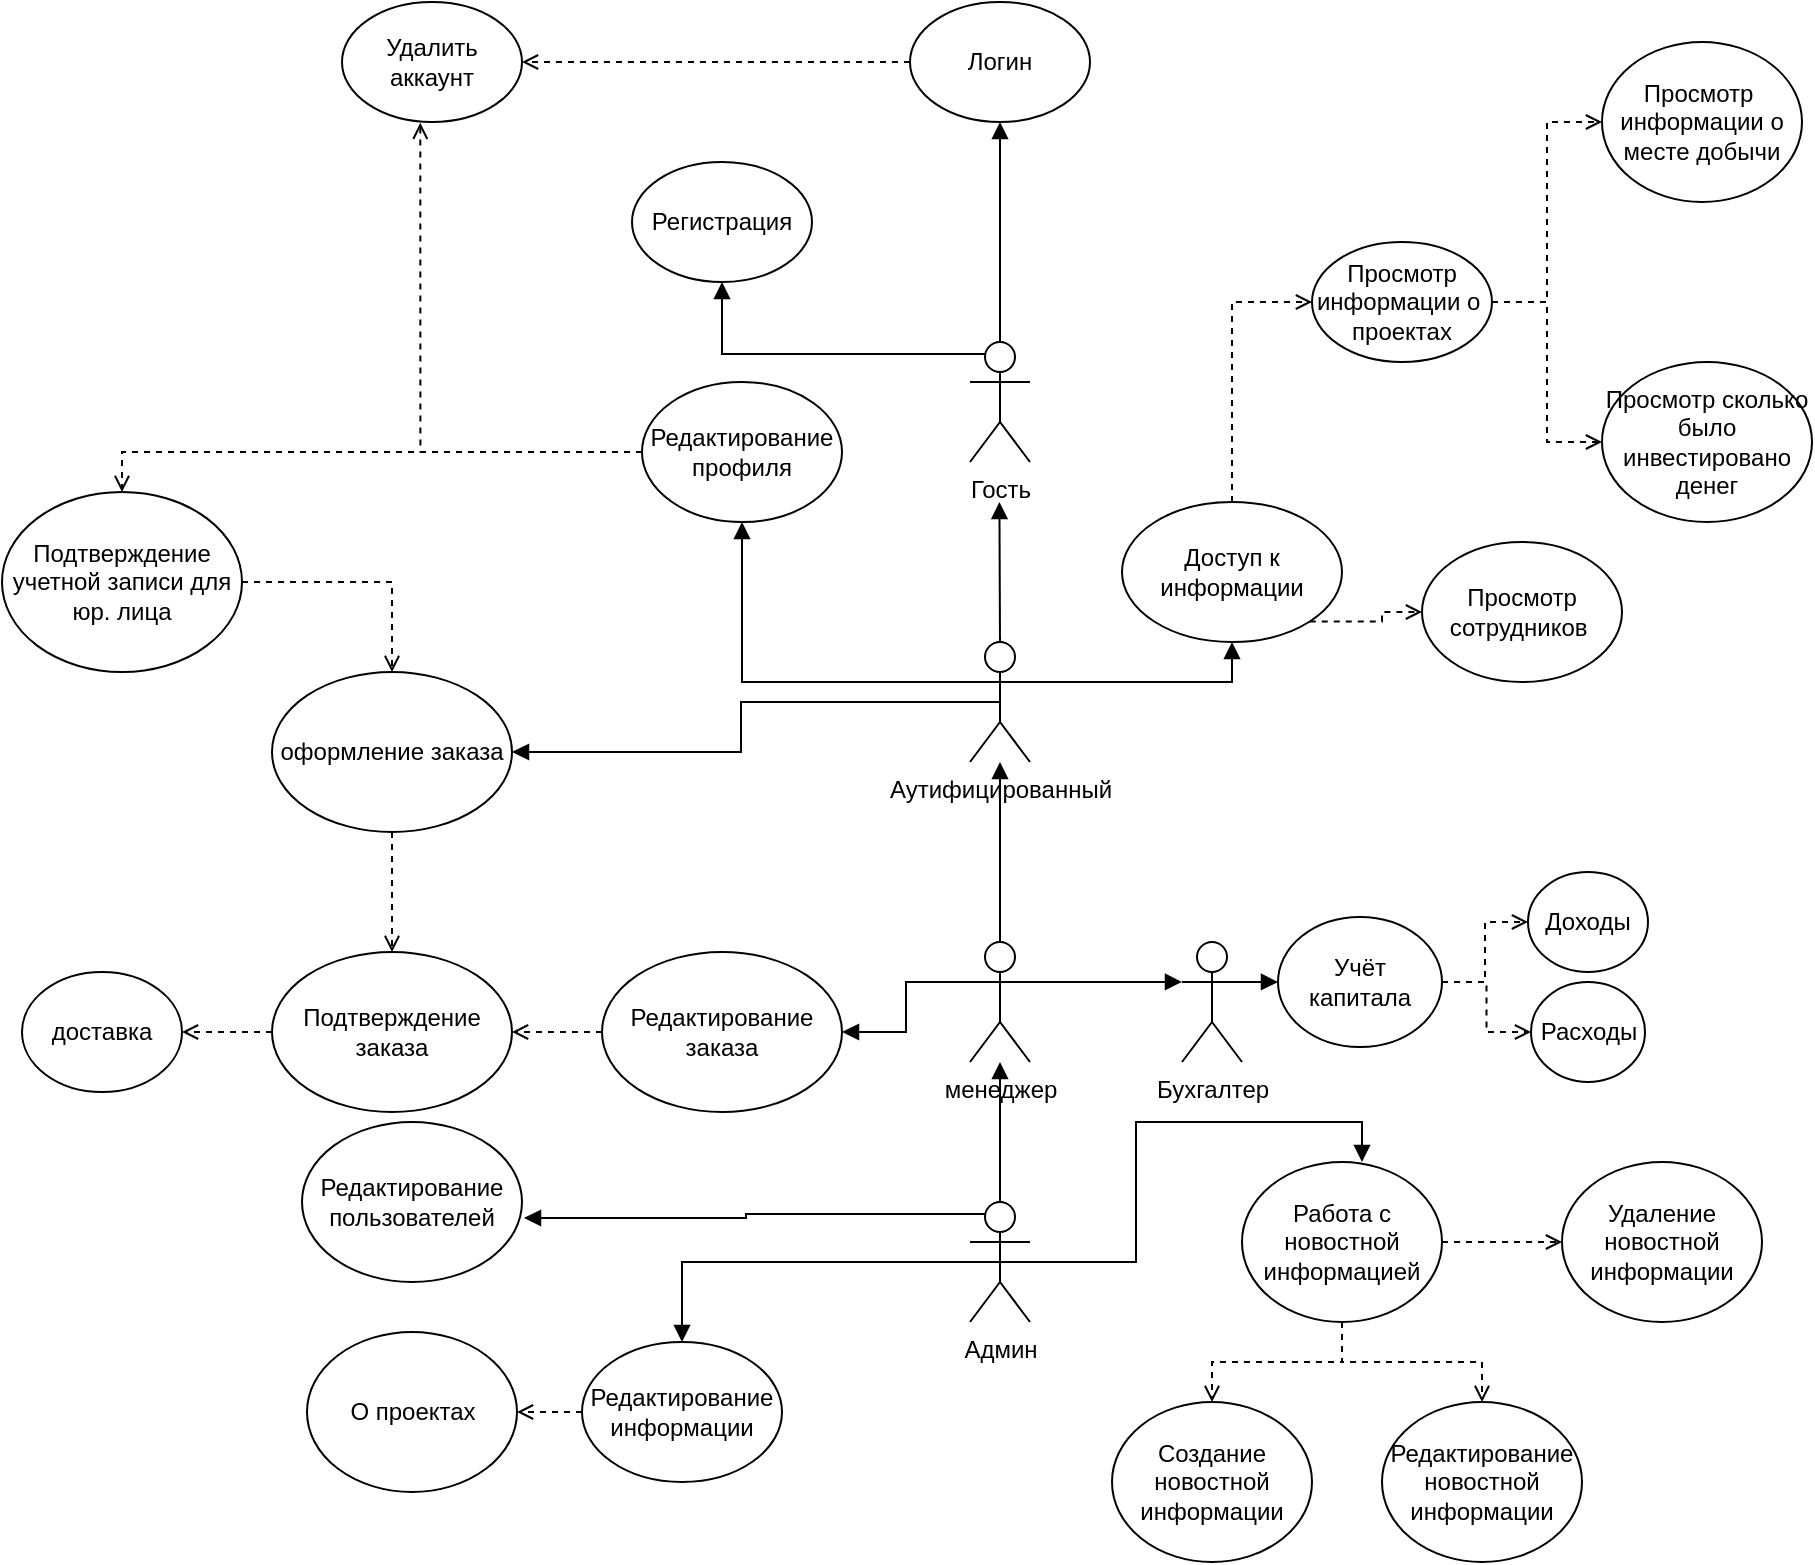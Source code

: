 <mxfile version="21.7.2" type="device">
  <diagram name="Страница — 1" id="PO6SPmyXTiJdLFs5volx">
    <mxGraphModel dx="2261" dy="820" grid="1" gridSize="10" guides="1" tooltips="1" connect="1" arrows="1" fold="1" page="1" pageScale="1" pageWidth="827" pageHeight="1169" math="0" shadow="0">
      <root>
        <mxCell id="0" />
        <mxCell id="1" parent="0" />
        <mxCell id="FY-9RKJ4y2leJSX7ML3P-64" style="edgeStyle=orthogonalEdgeStyle;rounded=0;orthogonalLoop=1;jettySize=auto;html=1;exitX=0.25;exitY=0.1;exitDx=0;exitDy=0;exitPerimeter=0;entryX=1.009;entryY=0.6;entryDx=0;entryDy=0;entryPerimeter=0;endArrow=block;endFill=1;" parent="1" source="FY-9RKJ4y2leJSX7ML3P-1" target="FY-9RKJ4y2leJSX7ML3P-23" edge="1">
          <mxGeometry relative="1" as="geometry" />
        </mxCell>
        <mxCell id="FY-9RKJ4y2leJSX7ML3P-66" style="edgeStyle=orthogonalEdgeStyle;rounded=0;orthogonalLoop=1;jettySize=auto;html=1;exitX=0.5;exitY=0.5;exitDx=0;exitDy=0;exitPerimeter=0;endArrow=block;endFill=1;" parent="1" source="FY-9RKJ4y2leJSX7ML3P-1" target="FY-9RKJ4y2leJSX7ML3P-24" edge="1">
          <mxGeometry relative="1" as="geometry" />
        </mxCell>
        <mxCell id="FY-9RKJ4y2leJSX7ML3P-106" style="edgeStyle=orthogonalEdgeStyle;rounded=0;orthogonalLoop=1;jettySize=auto;html=1;exitX=0.5;exitY=0.5;exitDx=0;exitDy=0;exitPerimeter=0;entryX=0.6;entryY=0;entryDx=0;entryDy=0;entryPerimeter=0;endArrow=block;endFill=1;" parent="1" source="FY-9RKJ4y2leJSX7ML3P-1" target="FY-9RKJ4y2leJSX7ML3P-104" edge="1">
          <mxGeometry relative="1" as="geometry" />
        </mxCell>
        <mxCell id="5EE915ZrAtv3oW8OAAik-12" style="edgeStyle=orthogonalEdgeStyle;rounded=0;orthogonalLoop=1;jettySize=auto;html=1;exitX=0.5;exitY=0;exitDx=0;exitDy=0;exitPerimeter=0;endArrow=block;endFill=1;" parent="1" source="FY-9RKJ4y2leJSX7ML3P-1" target="5EE915ZrAtv3oW8OAAik-7" edge="1">
          <mxGeometry relative="1" as="geometry" />
        </mxCell>
        <mxCell id="FY-9RKJ4y2leJSX7ML3P-1" value="Админ" style="shape=umlActor;verticalLabelPosition=bottom;verticalAlign=top;html=1;outlineConnect=0;" parent="1" vertex="1">
          <mxGeometry x="394" y="750" width="30" height="60" as="geometry" />
        </mxCell>
        <mxCell id="FY-9RKJ4y2leJSX7ML3P-47" style="edgeStyle=orthogonalEdgeStyle;rounded=0;orthogonalLoop=1;jettySize=auto;html=1;exitX=0;exitY=0.333;exitDx=0;exitDy=0;exitPerimeter=0;endArrow=block;endFill=1;" parent="1" source="FY-9RKJ4y2leJSX7ML3P-3" target="FY-9RKJ4y2leJSX7ML3P-21" edge="1">
          <mxGeometry relative="1" as="geometry" />
        </mxCell>
        <mxCell id="FY-9RKJ4y2leJSX7ML3P-56" style="edgeStyle=orthogonalEdgeStyle;rounded=0;orthogonalLoop=1;jettySize=auto;html=1;entryX=0.5;entryY=1;entryDx=0;entryDy=0;exitX=1;exitY=0.333;exitDx=0;exitDy=0;exitPerimeter=0;endArrow=block;endFill=1;" parent="1" source="FY-9RKJ4y2leJSX7ML3P-3" target="FY-9RKJ4y2leJSX7ML3P-55" edge="1">
          <mxGeometry relative="1" as="geometry">
            <mxPoint x="460" y="500" as="sourcePoint" />
          </mxGeometry>
        </mxCell>
        <mxCell id="5EE915ZrAtv3oW8OAAik-2" style="edgeStyle=orthogonalEdgeStyle;rounded=0;orthogonalLoop=1;jettySize=auto;html=1;exitX=0.5;exitY=0.5;exitDx=0;exitDy=0;exitPerimeter=0;entryX=1;entryY=0.5;entryDx=0;entryDy=0;endArrow=block;endFill=1;" parent="1" source="FY-9RKJ4y2leJSX7ML3P-3" target="5EE915ZrAtv3oW8OAAik-1" edge="1">
          <mxGeometry relative="1" as="geometry" />
        </mxCell>
        <mxCell id="FY-9RKJ4y2leJSX7ML3P-3" value="Аутифицированный" style="shape=umlActor;verticalLabelPosition=bottom;verticalAlign=top;html=1;outlineConnect=0;" parent="1" vertex="1">
          <mxGeometry x="394" y="470" width="30" height="60" as="geometry" />
        </mxCell>
        <mxCell id="FY-9RKJ4y2leJSX7ML3P-39" value="" style="edgeStyle=orthogonalEdgeStyle;rounded=0;orthogonalLoop=1;jettySize=auto;html=1;exitX=0.5;exitY=0;exitDx=0;exitDy=0;exitPerimeter=0;endArrow=block;endFill=1;" parent="1" source="FY-9RKJ4y2leJSX7ML3P-7" target="FY-9RKJ4y2leJSX7ML3P-16" edge="1">
          <mxGeometry relative="1" as="geometry">
            <mxPoint x="390" y="340" as="sourcePoint" />
          </mxGeometry>
        </mxCell>
        <mxCell id="FY-9RKJ4y2leJSX7ML3P-40" value="" style="edgeStyle=orthogonalEdgeStyle;rounded=0;orthogonalLoop=1;jettySize=auto;html=1;exitX=0.25;exitY=0.1;exitDx=0;exitDy=0;exitPerimeter=0;endArrow=block;endFill=1;" parent="1" source="FY-9RKJ4y2leJSX7ML3P-7" target="FY-9RKJ4y2leJSX7ML3P-15" edge="1">
          <mxGeometry relative="1" as="geometry" />
        </mxCell>
        <mxCell id="FY-9RKJ4y2leJSX7ML3P-7" value="Гость" style="shape=umlActor;verticalLabelPosition=bottom;verticalAlign=top;html=1;outlineConnect=0;" parent="1" vertex="1">
          <mxGeometry x="394" y="320" width="30" height="60" as="geometry" />
        </mxCell>
        <mxCell id="FY-9RKJ4y2leJSX7ML3P-14" value="" style="endArrow=block;html=1;rounded=0;endFill=1;" parent="1" edge="1">
          <mxGeometry width="50" height="50" relative="1" as="geometry">
            <mxPoint x="409" y="470" as="sourcePoint" />
            <mxPoint x="408.71" y="400" as="targetPoint" />
          </mxGeometry>
        </mxCell>
        <mxCell id="FY-9RKJ4y2leJSX7ML3P-15" value="Регистрация" style="ellipse;whiteSpace=wrap;html=1;" parent="1" vertex="1">
          <mxGeometry x="225" y="230" width="90" height="60" as="geometry" />
        </mxCell>
        <mxCell id="FY-9RKJ4y2leJSX7ML3P-42" value="" style="edgeStyle=orthogonalEdgeStyle;rounded=0;orthogonalLoop=1;jettySize=auto;html=1;dashed=1;endArrow=open;endFill=0;" parent="1" source="FY-9RKJ4y2leJSX7ML3P-16" target="FY-9RKJ4y2leJSX7ML3P-22" edge="1">
          <mxGeometry relative="1" as="geometry" />
        </mxCell>
        <mxCell id="FY-9RKJ4y2leJSX7ML3P-16" value="Логин" style="ellipse;whiteSpace=wrap;html=1;" parent="1" vertex="1">
          <mxGeometry x="364" y="150" width="90" height="60" as="geometry" />
        </mxCell>
        <mxCell id="FY-9RKJ4y2leJSX7ML3P-35" value="" style="edgeStyle=orthogonalEdgeStyle;rounded=0;orthogonalLoop=1;jettySize=auto;html=1;dashed=1;endArrow=open;endFill=0;exitX=0.5;exitY=0;exitDx=0;exitDy=0;entryX=0;entryY=0.5;entryDx=0;entryDy=0;" parent="1" source="FY-9RKJ4y2leJSX7ML3P-55" target="FY-9RKJ4y2leJSX7ML3P-28" edge="1">
          <mxGeometry relative="1" as="geometry">
            <mxPoint x="520" y="240" as="sourcePoint" />
          </mxGeometry>
        </mxCell>
        <mxCell id="FY-9RKJ4y2leJSX7ML3P-20" value="Просмотр сотрудников&amp;nbsp;" style="ellipse;whiteSpace=wrap;html=1;" parent="1" vertex="1">
          <mxGeometry x="620" y="420" width="100" height="70" as="geometry" />
        </mxCell>
        <mxCell id="FY-9RKJ4y2leJSX7ML3P-49" style="edgeStyle=orthogonalEdgeStyle;rounded=0;orthogonalLoop=1;jettySize=auto;html=1;exitX=0;exitY=0.5;exitDx=0;exitDy=0;entryX=0.435;entryY=1.006;entryDx=0;entryDy=0;entryPerimeter=0;dashed=1;endArrow=open;endFill=0;" parent="1" source="FY-9RKJ4y2leJSX7ML3P-21" target="FY-9RKJ4y2leJSX7ML3P-22" edge="1">
          <mxGeometry relative="1" as="geometry" />
        </mxCell>
        <mxCell id="NVNqBUZ8Sz1bivW1bShn-4" style="edgeStyle=orthogonalEdgeStyle;rounded=0;orthogonalLoop=1;jettySize=auto;html=1;exitX=0;exitY=0.5;exitDx=0;exitDy=0;entryX=0.5;entryY=0;entryDx=0;entryDy=0;endArrow=open;endFill=0;dashed=1;" parent="1" source="FY-9RKJ4y2leJSX7ML3P-21" target="FY-9RKJ4y2leJSX7ML3P-84" edge="1">
          <mxGeometry relative="1" as="geometry" />
        </mxCell>
        <mxCell id="FY-9RKJ4y2leJSX7ML3P-21" value="Редактирование профиля" style="ellipse;whiteSpace=wrap;html=1;" parent="1" vertex="1">
          <mxGeometry x="230" y="340" width="100" height="70" as="geometry" />
        </mxCell>
        <mxCell id="FY-9RKJ4y2leJSX7ML3P-22" value="Удалить аккаунт" style="ellipse;whiteSpace=wrap;html=1;" parent="1" vertex="1">
          <mxGeometry x="80" y="150" width="90" height="60" as="geometry" />
        </mxCell>
        <mxCell id="FY-9RKJ4y2leJSX7ML3P-23" value="Редактирование пользователей" style="ellipse;whiteSpace=wrap;html=1;" parent="1" vertex="1">
          <mxGeometry x="60" y="710" width="110" height="80" as="geometry" />
        </mxCell>
        <mxCell id="FY-9RKJ4y2leJSX7ML3P-127" style="edgeStyle=orthogonalEdgeStyle;rounded=0;orthogonalLoop=1;jettySize=auto;html=1;exitX=0;exitY=0.5;exitDx=0;exitDy=0;entryX=1;entryY=0.5;entryDx=0;entryDy=0;dashed=1;endArrow=open;endFill=0;" parent="1" source="FY-9RKJ4y2leJSX7ML3P-24" target="FY-9RKJ4y2leJSX7ML3P-125" edge="1">
          <mxGeometry relative="1" as="geometry" />
        </mxCell>
        <mxCell id="FY-9RKJ4y2leJSX7ML3P-24" value="Редактирование информации" style="ellipse;whiteSpace=wrap;html=1;" parent="1" vertex="1">
          <mxGeometry x="200" y="820" width="100" height="70" as="geometry" />
        </mxCell>
        <mxCell id="NVNqBUZ8Sz1bivW1bShn-3" style="edgeStyle=orthogonalEdgeStyle;rounded=0;orthogonalLoop=1;jettySize=auto;html=1;exitX=1;exitY=0.5;exitDx=0;exitDy=0;dashed=1;endArrow=open;endFill=0;" parent="1" source="FY-9RKJ4y2leJSX7ML3P-28" target="NVNqBUZ8Sz1bivW1bShn-2" edge="1">
          <mxGeometry relative="1" as="geometry" />
        </mxCell>
        <mxCell id="FY-9RKJ4y2leJSX7ML3P-28" value="&lt;div&gt;Просмотр&lt;/div&gt;&lt;div&gt;информации о&amp;nbsp; проектах&lt;/div&gt;" style="ellipse;whiteSpace=wrap;html=1;" parent="1" vertex="1">
          <mxGeometry x="565" y="270" width="90" height="60" as="geometry" />
        </mxCell>
        <mxCell id="FY-9RKJ4y2leJSX7ML3P-61" style="edgeStyle=orthogonalEdgeStyle;rounded=0;orthogonalLoop=1;jettySize=auto;html=1;exitX=1;exitY=0.5;exitDx=0;exitDy=0;entryX=0;entryY=0.5;entryDx=0;entryDy=0;dashed=1;endArrow=open;endFill=0;" parent="1" source="FY-9RKJ4y2leJSX7ML3P-28" target="FY-9RKJ4y2leJSX7ML3P-59" edge="1">
          <mxGeometry relative="1" as="geometry" />
        </mxCell>
        <mxCell id="NVNqBUZ8Sz1bivW1bShn-1" style="edgeStyle=orthogonalEdgeStyle;rounded=0;orthogonalLoop=1;jettySize=auto;html=1;exitX=1;exitY=1;exitDx=0;exitDy=0;entryX=0;entryY=0.5;entryDx=0;entryDy=0;endArrow=open;endFill=0;dashed=1;" parent="1" source="FY-9RKJ4y2leJSX7ML3P-55" target="FY-9RKJ4y2leJSX7ML3P-20" edge="1">
          <mxGeometry relative="1" as="geometry" />
        </mxCell>
        <mxCell id="FY-9RKJ4y2leJSX7ML3P-55" value="Доступ к информации" style="ellipse;whiteSpace=wrap;html=1;" parent="1" vertex="1">
          <mxGeometry x="470" y="400" width="110" height="70" as="geometry" />
        </mxCell>
        <mxCell id="FY-9RKJ4y2leJSX7ML3P-59" value="Просмотр&amp;nbsp; информации о месте добычи" style="ellipse;whiteSpace=wrap;html=1;" parent="1" vertex="1">
          <mxGeometry x="710" y="170" width="100" height="80" as="geometry" />
        </mxCell>
        <mxCell id="FY-9RKJ4y2leJSX7ML3P-81" value="Создание новостной информации" style="ellipse;whiteSpace=wrap;html=1;" parent="1" vertex="1">
          <mxGeometry x="465" y="850" width="100" height="80" as="geometry" />
        </mxCell>
        <mxCell id="NVNqBUZ8Sz1bivW1bShn-5" style="edgeStyle=orthogonalEdgeStyle;rounded=0;orthogonalLoop=1;jettySize=auto;html=1;exitX=1;exitY=0.5;exitDx=0;exitDy=0;entryX=0.5;entryY=0;entryDx=0;entryDy=0;dashed=1;endArrow=open;endFill=0;" parent="1" source="FY-9RKJ4y2leJSX7ML3P-84" target="5EE915ZrAtv3oW8OAAik-1" edge="1">
          <mxGeometry relative="1" as="geometry" />
        </mxCell>
        <mxCell id="FY-9RKJ4y2leJSX7ML3P-84" value="Подтверждение учетной записи для юр. лица" style="ellipse;whiteSpace=wrap;html=1;" parent="1" vertex="1">
          <mxGeometry x="-90" y="395" width="120" height="90" as="geometry" />
        </mxCell>
        <mxCell id="5EE915ZrAtv3oW8OAAik-16" style="edgeStyle=orthogonalEdgeStyle;rounded=0;orthogonalLoop=1;jettySize=auto;html=1;exitX=1;exitY=0.5;exitDx=0;exitDy=0;entryX=0;entryY=0.5;entryDx=0;entryDy=0;endArrow=open;endFill=0;dashed=1;" parent="1" source="FY-9RKJ4y2leJSX7ML3P-90" target="FY-9RKJ4y2leJSX7ML3P-93" edge="1">
          <mxGeometry relative="1" as="geometry" />
        </mxCell>
        <mxCell id="5EE915ZrAtv3oW8OAAik-19" style="edgeStyle=orthogonalEdgeStyle;rounded=0;orthogonalLoop=1;jettySize=auto;html=1;exitX=1;exitY=0.5;exitDx=0;exitDy=0;entryX=0;entryY=0.5;entryDx=0;entryDy=0;endArrow=open;endFill=0;dashed=1;" parent="1" source="FY-9RKJ4y2leJSX7ML3P-90" target="5EE915ZrAtv3oW8OAAik-18" edge="1">
          <mxGeometry relative="1" as="geometry" />
        </mxCell>
        <mxCell id="FY-9RKJ4y2leJSX7ML3P-90" value="Учёт капитала" style="ellipse;whiteSpace=wrap;html=1;" parent="1" vertex="1">
          <mxGeometry x="548" y="607.5" width="82" height="65" as="geometry" />
        </mxCell>
        <mxCell id="FY-9RKJ4y2leJSX7ML3P-93" value="Доходы" style="ellipse;whiteSpace=wrap;html=1;" parent="1" vertex="1">
          <mxGeometry x="673" y="585" width="60" height="50" as="geometry" />
        </mxCell>
        <mxCell id="FY-9RKJ4y2leJSX7ML3P-96" style="edgeStyle=orthogonalEdgeStyle;rounded=0;orthogonalLoop=1;jettySize=auto;html=1;exitX=0.5;exitY=1;exitDx=0;exitDy=0;" parent="1" source="FY-9RKJ4y2leJSX7ML3P-90" target="FY-9RKJ4y2leJSX7ML3P-90" edge="1">
          <mxGeometry relative="1" as="geometry" />
        </mxCell>
        <mxCell id="FY-9RKJ4y2leJSX7ML3P-100" value="Редактирование новостной информации" style="ellipse;whiteSpace=wrap;html=1;" parent="1" vertex="1">
          <mxGeometry x="600" y="850" width="100" height="80" as="geometry" />
        </mxCell>
        <mxCell id="FY-9RKJ4y2leJSX7ML3P-107" style="edgeStyle=orthogonalEdgeStyle;rounded=0;orthogonalLoop=1;jettySize=auto;html=1;exitX=0.5;exitY=1;exitDx=0;exitDy=0;dashed=1;endArrow=open;endFill=0;" parent="1" source="FY-9RKJ4y2leJSX7ML3P-104" target="FY-9RKJ4y2leJSX7ML3P-81" edge="1">
          <mxGeometry relative="1" as="geometry" />
        </mxCell>
        <mxCell id="FY-9RKJ4y2leJSX7ML3P-108" style="edgeStyle=orthogonalEdgeStyle;rounded=0;orthogonalLoop=1;jettySize=auto;html=1;exitX=0.5;exitY=1;exitDx=0;exitDy=0;dashed=1;endArrow=open;endFill=0;" parent="1" source="FY-9RKJ4y2leJSX7ML3P-104" target="FY-9RKJ4y2leJSX7ML3P-100" edge="1">
          <mxGeometry relative="1" as="geometry" />
        </mxCell>
        <mxCell id="FY-9RKJ4y2leJSX7ML3P-110" style="edgeStyle=orthogonalEdgeStyle;rounded=0;orthogonalLoop=1;jettySize=auto;html=1;exitX=1;exitY=0.5;exitDx=0;exitDy=0;entryX=0;entryY=0.5;entryDx=0;entryDy=0;dashed=1;endArrow=open;endFill=0;" parent="1" source="FY-9RKJ4y2leJSX7ML3P-104" target="FY-9RKJ4y2leJSX7ML3P-109" edge="1">
          <mxGeometry relative="1" as="geometry" />
        </mxCell>
        <mxCell id="FY-9RKJ4y2leJSX7ML3P-104" value="Работа с новостной информацией" style="ellipse;whiteSpace=wrap;html=1;" parent="1" vertex="1">
          <mxGeometry x="530" y="730" width="100" height="80" as="geometry" />
        </mxCell>
        <mxCell id="FY-9RKJ4y2leJSX7ML3P-109" value="Удаление новостной информации" style="ellipse;whiteSpace=wrap;html=1;" parent="1" vertex="1">
          <mxGeometry x="690" y="730" width="100" height="80" as="geometry" />
        </mxCell>
        <mxCell id="FY-9RKJ4y2leJSX7ML3P-125" value="О проектах" style="ellipse;whiteSpace=wrap;html=1;" parent="1" vertex="1">
          <mxGeometry x="62.5" y="815" width="105" height="80" as="geometry" />
        </mxCell>
        <mxCell id="5EE915ZrAtv3oW8OAAik-20" style="edgeStyle=orthogonalEdgeStyle;rounded=0;orthogonalLoop=1;jettySize=auto;html=1;exitX=0.5;exitY=1;exitDx=0;exitDy=0;entryX=0.5;entryY=0;entryDx=0;entryDy=0;endArrow=open;endFill=0;dashed=1;" parent="1" source="5EE915ZrAtv3oW8OAAik-1" target="5EE915ZrAtv3oW8OAAik-6" edge="1">
          <mxGeometry relative="1" as="geometry" />
        </mxCell>
        <mxCell id="5EE915ZrAtv3oW8OAAik-1" value="оформление заказа" style="ellipse;whiteSpace=wrap;html=1;" parent="1" vertex="1">
          <mxGeometry x="45" y="485" width="120" height="80" as="geometry" />
        </mxCell>
        <mxCell id="5EE915ZrAtv3oW8OAAik-10" style="edgeStyle=orthogonalEdgeStyle;rounded=0;orthogonalLoop=1;jettySize=auto;html=1;exitX=0;exitY=0.5;exitDx=0;exitDy=0;entryX=1;entryY=0.5;entryDx=0;entryDy=0;endArrow=open;endFill=0;dashed=1;" parent="1" source="5EE915ZrAtv3oW8OAAik-5" target="5EE915ZrAtv3oW8OAAik-6" edge="1">
          <mxGeometry relative="1" as="geometry" />
        </mxCell>
        <mxCell id="5EE915ZrAtv3oW8OAAik-5" value="Редактирование заказа" style="ellipse;whiteSpace=wrap;html=1;" parent="1" vertex="1">
          <mxGeometry x="210" y="625" width="120" height="80" as="geometry" />
        </mxCell>
        <mxCell id="5EE915ZrAtv3oW8OAAik-22" style="edgeStyle=orthogonalEdgeStyle;rounded=0;orthogonalLoop=1;jettySize=auto;html=1;exitX=0;exitY=0.5;exitDx=0;exitDy=0;endArrow=open;endFill=0;dashed=1;" parent="1" source="5EE915ZrAtv3oW8OAAik-6" target="5EE915ZrAtv3oW8OAAik-21" edge="1">
          <mxGeometry relative="1" as="geometry" />
        </mxCell>
        <mxCell id="5EE915ZrAtv3oW8OAAik-6" value="&lt;div&gt;Подтверждение заказа&lt;/div&gt;" style="ellipse;whiteSpace=wrap;html=1;" parent="1" vertex="1">
          <mxGeometry x="45" y="625" width="120" height="80" as="geometry" />
        </mxCell>
        <mxCell id="5EE915ZrAtv3oW8OAAik-9" style="edgeStyle=orthogonalEdgeStyle;rounded=0;orthogonalLoop=1;jettySize=auto;html=1;exitX=0.5;exitY=0;exitDx=0;exitDy=0;exitPerimeter=0;endArrow=block;endFill=1;" parent="1" source="5EE915ZrAtv3oW8OAAik-7" target="FY-9RKJ4y2leJSX7ML3P-3" edge="1">
          <mxGeometry relative="1" as="geometry" />
        </mxCell>
        <mxCell id="5EE915ZrAtv3oW8OAAik-11" style="edgeStyle=orthogonalEdgeStyle;rounded=0;orthogonalLoop=1;jettySize=auto;html=1;exitX=0;exitY=0.333;exitDx=0;exitDy=0;exitPerimeter=0;entryX=1;entryY=0.5;entryDx=0;entryDy=0;endArrow=block;endFill=1;" parent="1" source="5EE915ZrAtv3oW8OAAik-7" target="5EE915ZrAtv3oW8OAAik-5" edge="1">
          <mxGeometry relative="1" as="geometry" />
        </mxCell>
        <mxCell id="5EE915ZrAtv3oW8OAAik-17" style="edgeStyle=orthogonalEdgeStyle;rounded=0;orthogonalLoop=1;jettySize=auto;html=1;exitX=1;exitY=0.333;exitDx=0;exitDy=0;exitPerimeter=0;entryX=0;entryY=0.333;entryDx=0;entryDy=0;entryPerimeter=0;endArrow=block;endFill=1;" parent="1" source="5EE915ZrAtv3oW8OAAik-7" target="5EE915ZrAtv3oW8OAAik-13" edge="1">
          <mxGeometry relative="1" as="geometry" />
        </mxCell>
        <mxCell id="5EE915ZrAtv3oW8OAAik-7" value="&lt;div&gt;менеджер&lt;/div&gt;" style="shape=umlActor;verticalLabelPosition=bottom;verticalAlign=top;html=1;outlineConnect=0;" parent="1" vertex="1">
          <mxGeometry x="394" y="620" width="30" height="60" as="geometry" />
        </mxCell>
        <mxCell id="5EE915ZrAtv3oW8OAAik-15" style="edgeStyle=orthogonalEdgeStyle;rounded=0;orthogonalLoop=1;jettySize=auto;html=1;exitX=1;exitY=0.333;exitDx=0;exitDy=0;exitPerimeter=0;entryX=0;entryY=0.5;entryDx=0;entryDy=0;endArrow=block;endFill=1;" parent="1" source="5EE915ZrAtv3oW8OAAik-13" target="FY-9RKJ4y2leJSX7ML3P-90" edge="1">
          <mxGeometry relative="1" as="geometry" />
        </mxCell>
        <mxCell id="5EE915ZrAtv3oW8OAAik-13" value="Бухгалтер" style="shape=umlActor;verticalLabelPosition=bottom;verticalAlign=top;html=1;outlineConnect=0;" parent="1" vertex="1">
          <mxGeometry x="500" y="620" width="30" height="60" as="geometry" />
        </mxCell>
        <mxCell id="5EE915ZrAtv3oW8OAAik-18" value="Расходы" style="ellipse;whiteSpace=wrap;html=1;" parent="1" vertex="1">
          <mxGeometry x="674.5" y="640" width="57" height="50" as="geometry" />
        </mxCell>
        <mxCell id="5EE915ZrAtv3oW8OAAik-21" value="&lt;div&gt;доставка&lt;/div&gt;" style="ellipse;whiteSpace=wrap;html=1;" parent="1" vertex="1">
          <mxGeometry x="-80" y="635" width="80" height="60" as="geometry" />
        </mxCell>
        <mxCell id="NVNqBUZ8Sz1bivW1bShn-2" value="Просмотр сколько было инвестировано денег" style="ellipse;whiteSpace=wrap;html=1;" parent="1" vertex="1">
          <mxGeometry x="710" y="330" width="105" height="80" as="geometry" />
        </mxCell>
      </root>
    </mxGraphModel>
  </diagram>
</mxfile>

